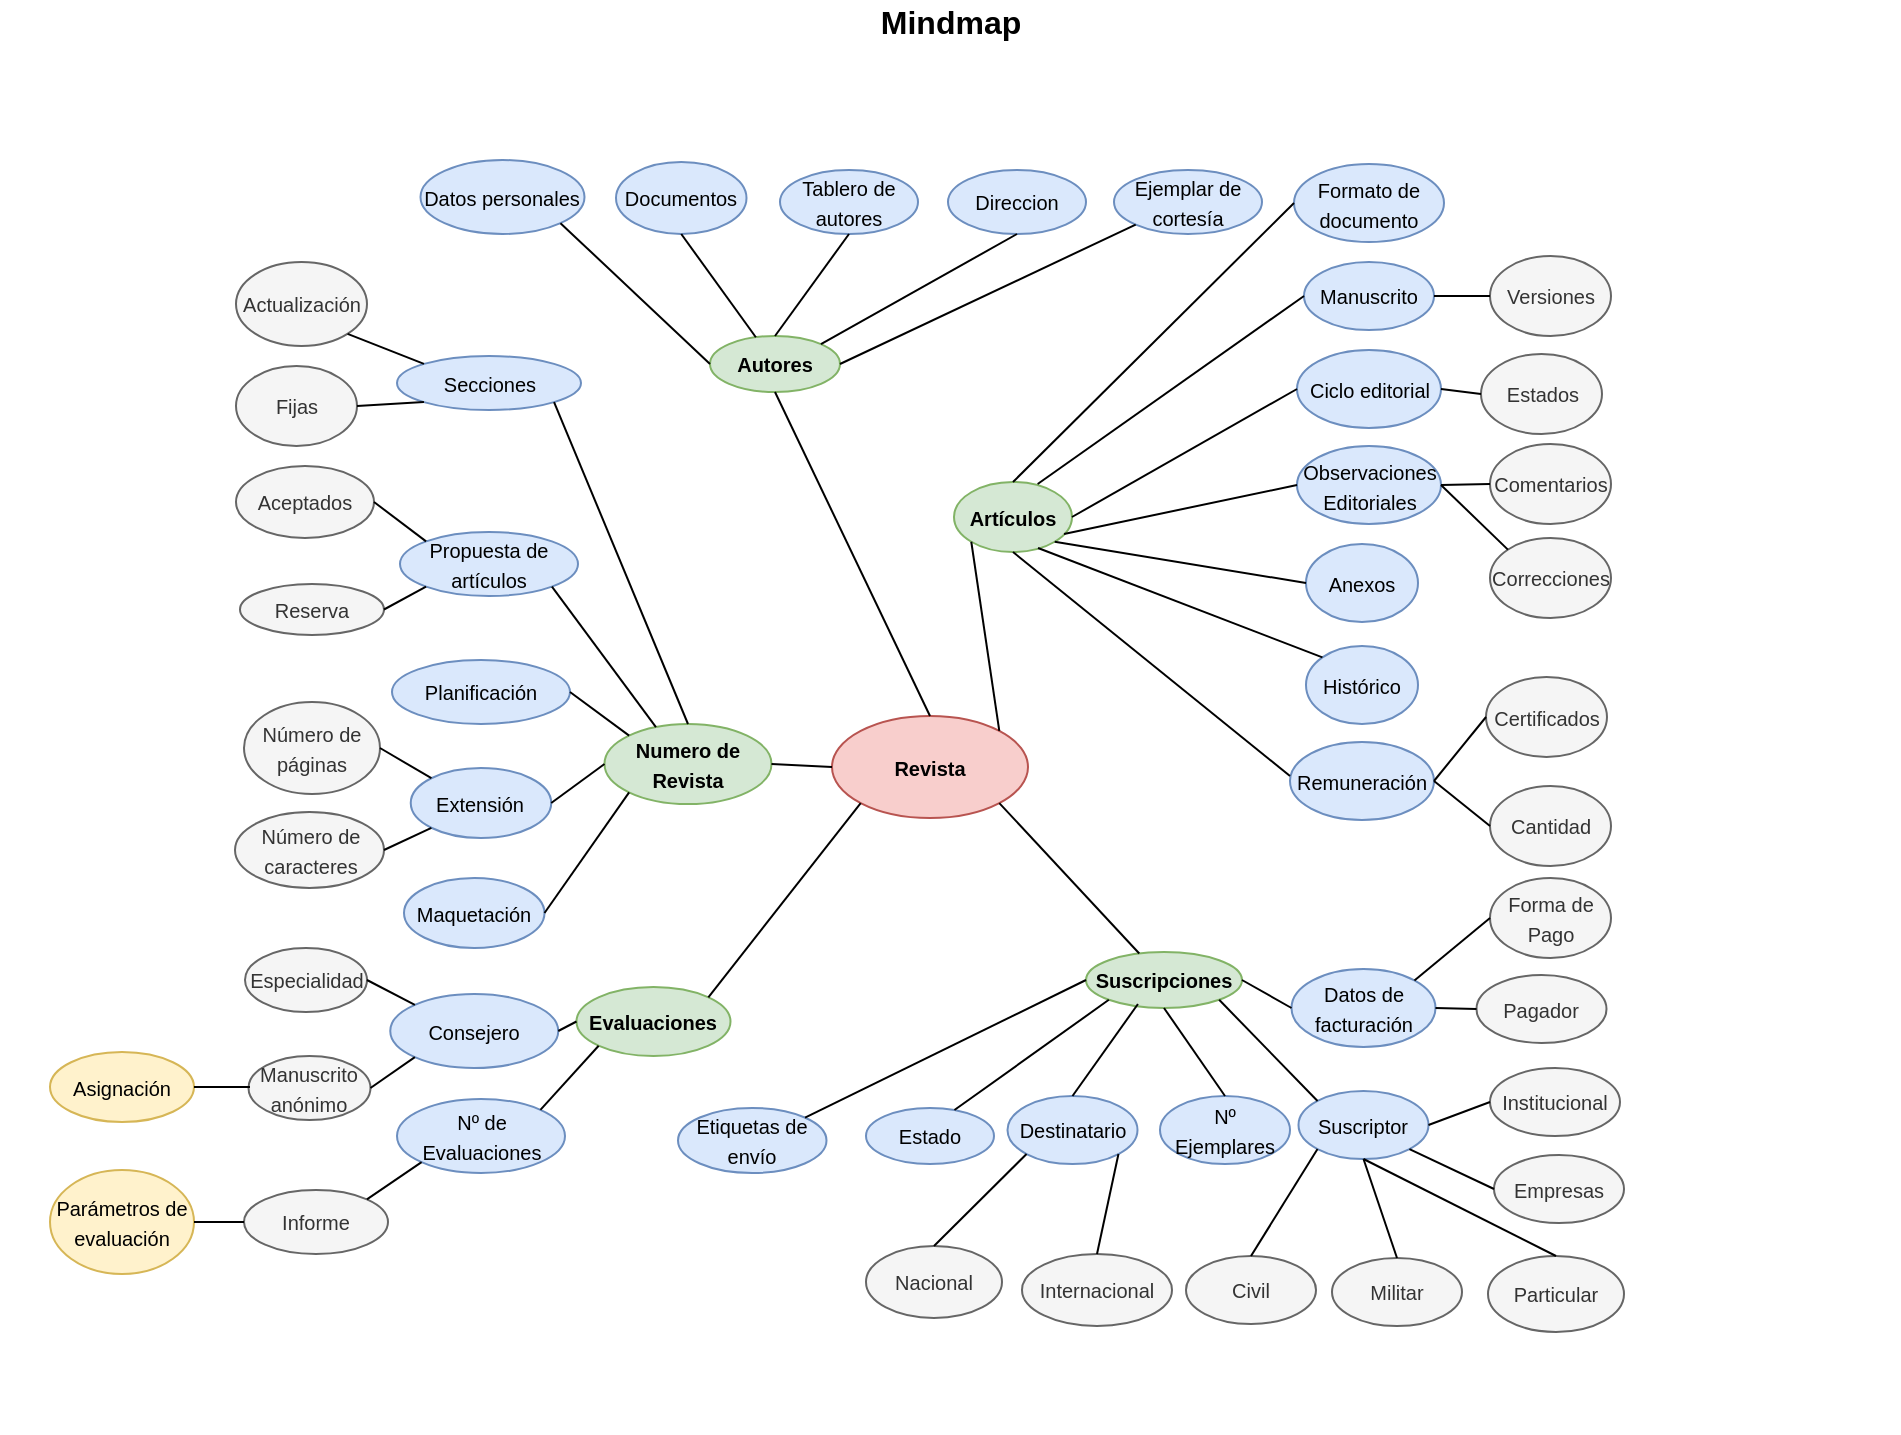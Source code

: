 <mxfile border="50" scale="3" compressed="false" locked="false" version="28.0.6">
  <diagram name="Blank" id="YmL12bMKpDGza6XwsDPr">
    <mxGraphModel dx="1826" dy="1361" grid="0" gridSize="10" guides="1" tooltips="1" connect="1" arrows="1" fold="1" page="0" pageScale="1" pageWidth="827" pageHeight="1169" background="none" math="1" shadow="0">
      <root>
        <mxCell id="X5NqExCQtvZxIxQ7pmgY-0" />
        <mxCell id="1" parent="X5NqExCQtvZxIxQ7pmgY-0" />
        <mxCell id="Gr0Zq-AI6Quabplr0KPa-179" value="&lt;font style=&quot;font-size: 16px;&quot; face=&quot;Helvetica&quot;&gt;Mindmap&lt;/font&gt;" style="swimlane;html=1;startSize=20;horizontal=1;containerType=tree;labelBackgroundColor=none;strokeColor=#D4E1F5;strokeWidth=1;fillColor=none;fontFamily=Comic Sans MS;fontSize=9;swimlaneLine=0;dashed=1;collapsible=0;swimlaneHead=0;swimlaneBody=0;" parent="1" vertex="1">
          <mxGeometry x="-95" y="-111" width="948" height="715" as="geometry" />
        </mxCell>
        <mxCell id="FYbwBEUWOcpz-Y-WdltG-15" value="&lt;span style=&quot;font-size: 10px;&quot;&gt;Histórico&lt;/span&gt;" style="ellipse;whiteSpace=wrap;html=1;fillColor=#dae8fc;strokeColor=#6c8ebf;" vertex="1" parent="Gr0Zq-AI6Quabplr0KPa-179">
          <mxGeometry x="652" y="322" width="56" height="39" as="geometry" />
        </mxCell>
        <mxCell id="FYbwBEUWOcpz-Y-WdltG-17" value="&lt;span style=&quot;font-size: 10px;&quot;&gt;Fijas&lt;/span&gt;" style="ellipse;whiteSpace=wrap;html=1;fillColor=#f5f5f5;strokeColor=#666666;fontColor=#333333;" vertex="1" parent="Gr0Zq-AI6Quabplr0KPa-179">
          <mxGeometry x="117" y="182" width="60.5" height="40" as="geometry" />
        </mxCell>
        <mxCell id="FYbwBEUWOcpz-Y-WdltG-19" value="&lt;span style=&quot;font-size: 10px;&quot;&gt;Actualización&lt;/span&gt;" style="ellipse;whiteSpace=wrap;html=1;fillColor=#f5f5f5;strokeColor=#666666;fontColor=#333333;" vertex="1" parent="Gr0Zq-AI6Quabplr0KPa-179">
          <mxGeometry x="117" y="130" width="65.5" height="42" as="geometry" />
        </mxCell>
        <mxCell id="HJ7bpyB-UAddalIUBTvr-79" value="&lt;span style=&quot;font-size: 10px;&quot;&gt;Secciones&lt;/span&gt;" style="ellipse;whiteSpace=wrap;html=1;fillColor=#dae8fc;strokeColor=#6c8ebf;" parent="Gr0Zq-AI6Quabplr0KPa-179" vertex="1">
          <mxGeometry x="197.5" y="177" width="92" height="27" as="geometry" />
        </mxCell>
        <mxCell id="FYbwBEUWOcpz-Y-WdltG-18" value="" style="endArrow=none;html=1;rounded=0;entryX=0;entryY=1;entryDx=0;entryDy=0;exitX=1;exitY=0.5;exitDx=0;exitDy=0;" edge="1" parent="Gr0Zq-AI6Quabplr0KPa-179" source="FYbwBEUWOcpz-Y-WdltG-17" target="HJ7bpyB-UAddalIUBTvr-79">
          <mxGeometry width="50" height="50" relative="1" as="geometry">
            <mxPoint x="416" y="317" as="sourcePoint" />
            <mxPoint x="300" y="290" as="targetPoint" />
          </mxGeometry>
        </mxCell>
        <mxCell id="FYbwBEUWOcpz-Y-WdltG-20" value="" style="endArrow=none;html=1;rounded=0;entryX=1;entryY=1;entryDx=0;entryDy=0;exitX=0;exitY=0;exitDx=0;exitDy=0;" edge="1" parent="Gr0Zq-AI6Quabplr0KPa-179" source="HJ7bpyB-UAddalIUBTvr-79" target="FYbwBEUWOcpz-Y-WdltG-19">
          <mxGeometry width="50" height="50" relative="1" as="geometry">
            <mxPoint x="333" y="311" as="sourcePoint" />
            <mxPoint x="363" y="342" as="targetPoint" />
          </mxGeometry>
        </mxCell>
        <mxCell id="DIQOQRttkNtVmlvTTe51-28" value="&lt;span style=&quot;font-size: 10px;&quot;&gt;Propuesta de artículos&lt;/span&gt;" style="ellipse;whiteSpace=wrap;html=1;fillColor=#dae8fc;strokeColor=#6c8ebf;" parent="Gr0Zq-AI6Quabplr0KPa-179" vertex="1">
          <mxGeometry x="199" y="265" width="89" height="32" as="geometry" />
        </mxCell>
        <mxCell id="HJ7bpyB-UAddalIUBTvr-130" value="&lt;span style=&quot;font-size: 10px;&quot;&gt;Aceptados&lt;/span&gt;" style="ellipse;whiteSpace=wrap;html=1;fillColor=#f5f5f5;fontColor=#333333;strokeColor=#666666;" parent="Gr0Zq-AI6Quabplr0KPa-179" vertex="1">
          <mxGeometry x="117" y="232" width="69" height="36" as="geometry" />
        </mxCell>
        <mxCell id="HJ7bpyB-UAddalIUBTvr-131" value="" style="endArrow=none;html=1;rounded=0;entryX=0;entryY=0;entryDx=0;entryDy=0;exitX=1;exitY=0.5;exitDx=0;exitDy=0;" parent="Gr0Zq-AI6Quabplr0KPa-179" source="HJ7bpyB-UAddalIUBTvr-130" target="DIQOQRttkNtVmlvTTe51-28" edge="1">
          <mxGeometry width="50" height="50" relative="1" as="geometry">
            <mxPoint x="369.25" y="517.5" as="sourcePoint" />
            <mxPoint x="419.25" y="467.5" as="targetPoint" />
          </mxGeometry>
        </mxCell>
        <mxCell id="HJ7bpyB-UAddalIUBTvr-129" value="&lt;span style=&quot;font-size: 10px;&quot;&gt;Reserva&lt;/span&gt;" style="ellipse;whiteSpace=wrap;html=1;fillColor=#f5f5f5;fontColor=#333333;strokeColor=#666666;" parent="Gr0Zq-AI6Quabplr0KPa-179" vertex="1">
          <mxGeometry x="119" y="291" width="72" height="25.5" as="geometry" />
        </mxCell>
        <mxCell id="HJ7bpyB-UAddalIUBTvr-132" value="" style="endArrow=none;html=1;rounded=0;entryX=0;entryY=1;entryDx=0;entryDy=0;exitX=1;exitY=0.5;exitDx=0;exitDy=0;" parent="Gr0Zq-AI6Quabplr0KPa-179" source="HJ7bpyB-UAddalIUBTvr-129" target="DIQOQRttkNtVmlvTTe51-28" edge="1">
          <mxGeometry width="50" height="50" relative="1" as="geometry">
            <mxPoint x="369.25" y="517.5" as="sourcePoint" />
            <mxPoint x="419.25" y="467.5" as="targetPoint" />
          </mxGeometry>
        </mxCell>
        <mxCell id="e92DNlCqijwbQEPnBxvn-13" value="&lt;span style=&quot;font-size: 10px;&quot;&gt;Ejemplar de cortesía&lt;/span&gt;" style="ellipse;whiteSpace=wrap;html=1;fillColor=#dae8fc;strokeColor=#6c8ebf;movable=1;resizable=1;rotatable=1;deletable=1;editable=1;locked=0;connectable=1;" parent="Gr0Zq-AI6Quabplr0KPa-179" vertex="1">
          <mxGeometry x="556" y="84" width="74" height="32" as="geometry" />
        </mxCell>
        <mxCell id="e92DNlCqijwbQEPnBxvn-1" value="&lt;span style=&quot;font-size: 10px;&quot;&gt;Direccion&lt;/span&gt;" style="ellipse;whiteSpace=wrap;html=1;fillColor=#dae8fc;strokeColor=#6c8ebf;movable=1;resizable=1;rotatable=1;deletable=1;editable=1;locked=0;connectable=1;" parent="Gr0Zq-AI6Quabplr0KPa-179" vertex="1">
          <mxGeometry x="473" y="84" width="69" height="32" as="geometry" />
        </mxCell>
        <mxCell id="HJ7bpyB-UAddalIUBTvr-209" value="&lt;span style=&quot;font-size: 10px;&quot;&gt;Tablero de autores&lt;/span&gt;" style="ellipse;whiteSpace=wrap;html=1;fillColor=#dae8fc;strokeColor=#6c8ebf;movable=1;resizable=1;rotatable=1;deletable=1;editable=1;locked=0;connectable=1;" parent="Gr0Zq-AI6Quabplr0KPa-179" vertex="1">
          <mxGeometry x="389" y="84" width="69" height="32" as="geometry" />
        </mxCell>
        <mxCell id="HJ7bpyB-UAddalIUBTvr-208" value="&lt;span style=&quot;font-size: 10px;&quot;&gt;Documentos&lt;/span&gt;" style="ellipse;whiteSpace=wrap;html=1;fillColor=#dae8fc;strokeColor=#6c8ebf;movable=1;resizable=1;rotatable=1;deletable=1;editable=1;locked=0;connectable=1;" parent="Gr0Zq-AI6Quabplr0KPa-179" vertex="1">
          <mxGeometry x="307" y="80" width="65.25" height="36" as="geometry" />
        </mxCell>
        <mxCell id="HJ7bpyB-UAddalIUBTvr-146" value="&lt;span style=&quot;font-size: 10px;&quot;&gt;Datos personales&lt;/span&gt;" style="ellipse;whiteSpace=wrap;html=1;fillColor=#dae8fc;strokeColor=#6c8ebf;movable=1;resizable=1;rotatable=1;deletable=1;editable=1;locked=0;connectable=1;" parent="Gr0Zq-AI6Quabplr0KPa-179" vertex="1">
          <mxGeometry x="209.25" y="79" width="82" height="37" as="geometry" />
        </mxCell>
        <mxCell id="FYbwBEUWOcpz-Y-WdltG-21" value="&lt;span style=&quot;font-size: 10px;&quot;&gt;Planificación&lt;/span&gt;" style="ellipse;whiteSpace=wrap;html=1;fillColor=#dae8fc;strokeColor=#6c8ebf;" vertex="1" parent="Gr0Zq-AI6Quabplr0KPa-179">
          <mxGeometry x="195" y="329" width="89" height="32" as="geometry" />
        </mxCell>
        <mxCell id="DIQOQRttkNtVmlvTTe51-12" value="&lt;span style=&quot;font-size: 10px;&quot;&gt;Extensión&lt;/span&gt;" style="ellipse;whiteSpace=wrap;html=1;fillColor=#dae8fc;strokeColor=#6c8ebf;" parent="Gr0Zq-AI6Quabplr0KPa-179" vertex="1">
          <mxGeometry x="204.37" y="383" width="70.25" height="35" as="geometry" />
        </mxCell>
        <mxCell id="DIQOQRttkNtVmlvTTe51-46" value="&lt;span style=&quot;font-size: 10px;&quot;&gt;Número de páginas&lt;/span&gt;" style="ellipse;whiteSpace=wrap;html=1;fillColor=#f5f5f5;fontColor=#333333;strokeColor=#666666;" parent="Gr0Zq-AI6Quabplr0KPa-179" vertex="1">
          <mxGeometry x="121" y="350" width="68" height="46" as="geometry" />
        </mxCell>
        <mxCell id="HJ7bpyB-UAddalIUBTvr-85" value="" style="endArrow=none;html=1;rounded=0;exitX=1;exitY=0.5;exitDx=0;exitDy=0;entryX=0;entryY=0;entryDx=0;entryDy=0;" parent="Gr0Zq-AI6Quabplr0KPa-179" source="DIQOQRttkNtVmlvTTe51-46" target="DIQOQRttkNtVmlvTTe51-12" edge="1">
          <mxGeometry width="50" height="50" relative="1" as="geometry">
            <mxPoint x="362.25" y="565.5" as="sourcePoint" />
            <mxPoint x="412.25" y="515.5" as="targetPoint" />
          </mxGeometry>
        </mxCell>
        <mxCell id="DIQOQRttkNtVmlvTTe51-10" value="&lt;span style=&quot;font-size: 10px;&quot;&gt;Número de caracteres&lt;/span&gt;" style="ellipse;whiteSpace=wrap;html=1;fillColor=#f5f5f5;fontColor=#333333;strokeColor=#666666;" parent="Gr0Zq-AI6Quabplr0KPa-179" vertex="1">
          <mxGeometry x="116.5" y="405" width="74.5" height="38" as="geometry" />
        </mxCell>
        <mxCell id="HJ7bpyB-UAddalIUBTvr-84" value="" style="endArrow=none;html=1;rounded=0;exitX=1;exitY=0.5;exitDx=0;exitDy=0;entryX=0;entryY=1;entryDx=0;entryDy=0;" parent="Gr0Zq-AI6Quabplr0KPa-179" source="DIQOQRttkNtVmlvTTe51-10" target="DIQOQRttkNtVmlvTTe51-12" edge="1">
          <mxGeometry width="50" height="50" relative="1" as="geometry">
            <mxPoint x="362.25" y="565.5" as="sourcePoint" />
            <mxPoint x="412.25" y="515.5" as="targetPoint" />
          </mxGeometry>
        </mxCell>
        <mxCell id="6343irb46_uTYr4Goo3B-2" value="&lt;span style=&quot;font-size: 10px;&quot;&gt;Formato de documento&lt;/span&gt;" style="ellipse;whiteSpace=wrap;html=1;fillColor=#dae8fc;strokeColor=#6c8ebf;" parent="Gr0Zq-AI6Quabplr0KPa-179" vertex="1">
          <mxGeometry x="646" y="81" width="75" height="39" as="geometry" />
        </mxCell>
        <mxCell id="HJ7bpyB-UAddalIUBTvr-287" value="&lt;span style=&quot;font-size: 10px;&quot;&gt;Manuscrito&lt;/span&gt;" style="ellipse;whiteSpace=wrap;html=1;fillColor=#dae8fc;strokeColor=#6c8ebf;" parent="Gr0Zq-AI6Quabplr0KPa-179" vertex="1">
          <mxGeometry x="651" y="130" width="65" height="34" as="geometry" />
        </mxCell>
        <mxCell id="HJ7bpyB-UAddalIUBTvr-215" value="&lt;span style=&quot;font-size: 10px;&quot;&gt;Ciclo editorial&lt;/span&gt;" style="ellipse;whiteSpace=wrap;html=1;fillColor=#dae8fc;strokeColor=#6c8ebf;" parent="Gr0Zq-AI6Quabplr0KPa-179" vertex="1">
          <mxGeometry x="647.5" y="174" width="72" height="39" as="geometry" />
        </mxCell>
        <mxCell id="HJ7bpyB-UAddalIUBTvr-216" value="&lt;span style=&quot;font-size: 10px;&quot;&gt;Observaciones&lt;/span&gt;&lt;div&gt;&lt;span style=&quot;font-size: 10px;&quot;&gt;Editoriales&lt;/span&gt;&lt;/div&gt;" style="ellipse;whiteSpace=wrap;html=1;fillColor=#dae8fc;strokeColor=#6c8ebf;" parent="Gr0Zq-AI6Quabplr0KPa-179" vertex="1">
          <mxGeometry x="647.5" y="222" width="72" height="39" as="geometry" />
        </mxCell>
        <mxCell id="FYbwBEUWOcpz-Y-WdltG-2" value="&lt;span style=&quot;font-size: 10px;&quot;&gt;Anexos&lt;/span&gt;" style="ellipse;whiteSpace=wrap;html=1;fillColor=#dae8fc;strokeColor=#6c8ebf;" vertex="1" parent="Gr0Zq-AI6Quabplr0KPa-179">
          <mxGeometry x="652" y="271" width="56" height="39" as="geometry" />
        </mxCell>
        <mxCell id="tYNjLgcUysT0pGiw8Msw-1" value="&lt;span style=&quot;font-size: 10px;&quot;&gt;Versiones&lt;/span&gt;" style="ellipse;whiteSpace=wrap;html=1;fillColor=#f5f5f5;strokeColor=#666666;fontColor=#333333;" parent="Gr0Zq-AI6Quabplr0KPa-179" vertex="1">
          <mxGeometry x="744" y="127" width="60.5" height="40" as="geometry" />
        </mxCell>
        <mxCell id="FYbwBEUWOcpz-Y-WdltG-8" value="" style="endArrow=none;html=1;rounded=0;entryX=0;entryY=0.5;entryDx=0;entryDy=0;exitX=1;exitY=0.5;exitDx=0;exitDy=0;" edge="1" parent="Gr0Zq-AI6Quabplr0KPa-179" source="HJ7bpyB-UAddalIUBTvr-287" target="tYNjLgcUysT0pGiw8Msw-1">
          <mxGeometry width="50" height="50" relative="1" as="geometry">
            <mxPoint x="713" y="199" as="sourcePoint" />
            <mxPoint x="808" y="138" as="targetPoint" />
          </mxGeometry>
        </mxCell>
        <mxCell id="FYbwBEUWOcpz-Y-WdltG-9" value="&lt;span style=&quot;font-size: 10px;&quot;&gt;Comentarios&lt;/span&gt;" style="ellipse;whiteSpace=wrap;html=1;fillColor=#f5f5f5;strokeColor=#666666;fontColor=#333333;" vertex="1" parent="Gr0Zq-AI6Quabplr0KPa-179">
          <mxGeometry x="744" y="221" width="60.5" height="40" as="geometry" />
        </mxCell>
        <mxCell id="FYbwBEUWOcpz-Y-WdltG-10" value="" style="endArrow=none;html=1;rounded=0;entryX=0;entryY=0.5;entryDx=0;entryDy=0;exitX=1;exitY=0.5;exitDx=0;exitDy=0;" edge="1" parent="Gr0Zq-AI6Quabplr0KPa-179" source="HJ7bpyB-UAddalIUBTvr-216" target="FYbwBEUWOcpz-Y-WdltG-9">
          <mxGeometry width="50" height="50" relative="1" as="geometry">
            <mxPoint x="737" y="292" as="sourcePoint" />
            <mxPoint x="775" y="291" as="targetPoint" />
          </mxGeometry>
        </mxCell>
        <mxCell id="FYbwBEUWOcpz-Y-WdltG-23" value="&lt;span style=&quot;font-size: 10px;&quot;&gt;Remuneración&lt;/span&gt;" style="ellipse;whiteSpace=wrap;html=1;fillColor=#dae8fc;strokeColor=#6c8ebf;" vertex="1" parent="Gr0Zq-AI6Quabplr0KPa-179">
          <mxGeometry x="644" y="370" width="72" height="39" as="geometry" />
        </mxCell>
        <mxCell id="FYbwBEUWOcpz-Y-WdltG-12" value="&lt;span style=&quot;font-size: 10px;&quot;&gt;Correcciones&lt;/span&gt;" style="ellipse;whiteSpace=wrap;html=1;fillColor=#f5f5f5;strokeColor=#666666;fontColor=#333333;" vertex="1" parent="Gr0Zq-AI6Quabplr0KPa-179">
          <mxGeometry x="744" y="268" width="60.5" height="40" as="geometry" />
        </mxCell>
        <mxCell id="FYbwBEUWOcpz-Y-WdltG-11" value="" style="endArrow=none;html=1;rounded=0;exitX=1;exitY=0.5;exitDx=0;exitDy=0;entryX=0;entryY=0;entryDx=0;entryDy=0;" edge="1" parent="Gr0Zq-AI6Quabplr0KPa-179" source="HJ7bpyB-UAddalIUBTvr-216" target="FYbwBEUWOcpz-Y-WdltG-12">
          <mxGeometry width="50" height="50" relative="1" as="geometry">
            <mxPoint x="843" y="306" as="sourcePoint" />
            <mxPoint x="748" y="275" as="targetPoint" />
          </mxGeometry>
        </mxCell>
        <mxCell id="FYbwBEUWOcpz-Y-WdltG-24" value="&lt;span style=&quot;font-size: 10px;&quot;&gt;Certificados&lt;/span&gt;" style="ellipse;whiteSpace=wrap;html=1;fillColor=#f5f5f5;strokeColor=#666666;fontColor=#333333;" vertex="1" parent="Gr0Zq-AI6Quabplr0KPa-179">
          <mxGeometry x="742" y="337.5" width="60.5" height="40" as="geometry" />
        </mxCell>
        <mxCell id="FYbwBEUWOcpz-Y-WdltG-25" value="" style="endArrow=none;html=1;rounded=0;entryX=0;entryY=0.5;entryDx=0;entryDy=0;exitX=1;exitY=0.5;exitDx=0;exitDy=0;" edge="1" parent="Gr0Zq-AI6Quabplr0KPa-179" source="FYbwBEUWOcpz-Y-WdltG-23" target="FYbwBEUWOcpz-Y-WdltG-24">
          <mxGeometry width="50" height="50" relative="1" as="geometry">
            <mxPoint x="738" y="435" as="sourcePoint" />
            <mxPoint x="765" y="435" as="targetPoint" />
          </mxGeometry>
        </mxCell>
        <mxCell id="FYbwBEUWOcpz-Y-WdltG-27" value="&lt;span style=&quot;font-size: 10px;&quot;&gt;Cantidad&lt;/span&gt;" style="ellipse;whiteSpace=wrap;html=1;fillColor=#f5f5f5;strokeColor=#666666;fontColor=#333333;" vertex="1" parent="Gr0Zq-AI6Quabplr0KPa-179">
          <mxGeometry x="744" y="392" width="60.5" height="40" as="geometry" />
        </mxCell>
        <mxCell id="FYbwBEUWOcpz-Y-WdltG-28" value="" style="endArrow=none;html=1;rounded=0;entryX=0;entryY=0.5;entryDx=0;entryDy=0;exitX=1;exitY=0.5;exitDx=0;exitDy=0;" edge="1" parent="Gr0Zq-AI6Quabplr0KPa-179" source="FYbwBEUWOcpz-Y-WdltG-23" target="FYbwBEUWOcpz-Y-WdltG-27">
          <mxGeometry width="50" height="50" relative="1" as="geometry">
            <mxPoint x="705" y="429" as="sourcePoint" />
            <mxPoint x="731" y="429" as="targetPoint" />
          </mxGeometry>
        </mxCell>
        <mxCell id="FYbwBEUWOcpz-Y-WdltG-4" value="&lt;span style=&quot;font-size: 10px;&quot;&gt;Parámetros de evaluación&lt;/span&gt;" style="ellipse;whiteSpace=wrap;html=1;fillColor=#fff2cc;strokeColor=#d6b656;" vertex="1" parent="Gr0Zq-AI6Quabplr0KPa-179">
          <mxGeometry x="24" y="584" width="72" height="52" as="geometry" />
        </mxCell>
        <mxCell id="FYbwBEUWOcpz-Y-WdltG-5" value="&lt;span style=&quot;font-size: 10px;&quot;&gt;Asignación&lt;/span&gt;" style="ellipse;whiteSpace=wrap;html=1;fillColor=#fff2cc;strokeColor=#d6b656;" vertex="1" parent="Gr0Zq-AI6Quabplr0KPa-179">
          <mxGeometry x="24" y="525" width="72" height="35" as="geometry" />
        </mxCell>
        <mxCell id="e92DNlCqijwbQEPnBxvn-6" value="&lt;span style=&quot;font-size: 10px;&quot;&gt;Maquetación&lt;/span&gt;" style="ellipse;whiteSpace=wrap;html=1;fillColor=#dae8fc;strokeColor=#6c8ebf;" parent="Gr0Zq-AI6Quabplr0KPa-179" vertex="1">
          <mxGeometry x="201" y="438" width="70.25" height="35" as="geometry" />
        </mxCell>
        <mxCell id="FYbwBEUWOcpz-Y-WdltG-29" value="&lt;span style=&quot;font-size: 10px;&quot;&gt;Forma de Pago&lt;/span&gt;" style="ellipse;whiteSpace=wrap;html=1;fillColor=#f5f5f5;strokeColor=#666666;fontColor=#333333;" vertex="1" parent="Gr0Zq-AI6Quabplr0KPa-179">
          <mxGeometry x="744" y="438" width="60.5" height="40" as="geometry" />
        </mxCell>
        <mxCell id="DIQOQRttkNtVmlvTTe51-27" value="&lt;span style=&quot;font-size: 10px;&quot;&gt;Institucional&lt;/span&gt;" style="ellipse;whiteSpace=wrap;html=1;fillColor=#f5f5f5;fontColor=#333333;strokeColor=#666666;" parent="Gr0Zq-AI6Quabplr0KPa-179" vertex="1">
          <mxGeometry x="744" y="533" width="65" height="34" as="geometry" />
        </mxCell>
        <mxCell id="DIQOQRttkNtVmlvTTe51-13" value="&lt;span style=&quot;font-size: 10px;&quot;&gt;Empresas&lt;/span&gt;" style="ellipse;whiteSpace=wrap;html=1;fillColor=#f5f5f5;fontColor=#333333;strokeColor=#666666;" parent="Gr0Zq-AI6Quabplr0KPa-179" vertex="1">
          <mxGeometry x="746" y="576.5" width="65" height="34" as="geometry" />
        </mxCell>
        <mxCell id="DIQOQRttkNtVmlvTTe51-11" value="&lt;span style=&quot;font-size: 10px;&quot;&gt;Particular&lt;/span&gt;" style="ellipse;whiteSpace=wrap;html=1;fillColor=#f5f5f5;fontColor=#333333;strokeColor=#666666;" parent="Gr0Zq-AI6Quabplr0KPa-179" vertex="1">
          <mxGeometry x="743" y="627" width="68" height="38" as="geometry" />
        </mxCell>
        <mxCell id="6343irb46_uTYr4Goo3B-1" value="&lt;span style=&quot;font-size: 10px;&quot;&gt;Militar&lt;/span&gt;" style="ellipse;whiteSpace=wrap;html=1;fillColor=#f5f5f5;fontColor=#333333;strokeColor=#666666;" parent="Gr0Zq-AI6Quabplr0KPa-179" vertex="1">
          <mxGeometry x="665" y="628" width="65" height="34" as="geometry" />
        </mxCell>
        <mxCell id="HJ7bpyB-UAddalIUBTvr-88" value="&lt;span style=&quot;font-size: 10px;&quot;&gt;Civil&lt;/span&gt;" style="ellipse;whiteSpace=wrap;html=1;fillColor=#f5f5f5;fontColor=#333333;strokeColor=#666666;" parent="Gr0Zq-AI6Quabplr0KPa-179" vertex="1">
          <mxGeometry x="592" y="627" width="65" height="34" as="geometry" />
        </mxCell>
        <mxCell id="FYbwBEUWOcpz-Y-WdltG-32" value="&lt;span style=&quot;font-size: 10px;&quot;&gt;Nº Ejemplares&lt;/span&gt;" style="ellipse;whiteSpace=wrap;html=1;fillColor=#dae8fc;strokeColor=#6c8ebf;movable=1;resizable=1;rotatable=1;deletable=1;editable=1;locked=0;connectable=1;" vertex="1" parent="Gr0Zq-AI6Quabplr0KPa-179">
          <mxGeometry x="579" y="547" width="65" height="34" as="geometry" />
        </mxCell>
        <mxCell id="HJ7bpyB-UAddalIUBTvr-24" value="&lt;span style=&quot;font-size: 10px;&quot;&gt;Consejero&lt;/span&gt;" style="ellipse;whiteSpace=wrap;html=1;fillColor=#dae8fc;strokeColor=#6c8ebf;" parent="Gr0Zq-AI6Quabplr0KPa-179" vertex="1">
          <mxGeometry x="194.13" y="496" width="84" height="37" as="geometry" />
        </mxCell>
        <mxCell id="HJ7bpyB-UAddalIUBTvr-72" value="&lt;span style=&quot;font-size: 10px;&quot;&gt;Especialidad&lt;/span&gt;" style="ellipse;whiteSpace=wrap;html=1;fillColor=#f5f5f5;fontColor=#333333;strokeColor=#666666;" parent="Gr0Zq-AI6Quabplr0KPa-179" vertex="1">
          <mxGeometry x="121.5" y="473" width="61" height="32" as="geometry" />
        </mxCell>
        <mxCell id="HJ7bpyB-UAddalIUBTvr-74" value="" style="endArrow=none;html=1;rounded=0;exitX=0;exitY=0;exitDx=0;exitDy=0;entryX=1;entryY=0.5;entryDx=0;entryDy=0;" parent="Gr0Zq-AI6Quabplr0KPa-179" source="HJ7bpyB-UAddalIUBTvr-24" target="HJ7bpyB-UAddalIUBTvr-72" edge="1">
          <mxGeometry width="50" height="50" relative="1" as="geometry">
            <mxPoint x="330.25" y="457" as="sourcePoint" />
            <mxPoint x="380.25" y="407" as="targetPoint" />
          </mxGeometry>
        </mxCell>
        <mxCell id="HJ7bpyB-UAddalIUBTvr-73" value="&lt;span style=&quot;font-size: 10px;&quot;&gt;Manuscrito anónimo&lt;/span&gt;" style="ellipse;whiteSpace=wrap;html=1;fillColor=#f5f5f5;fontColor=#333333;strokeColor=#666666;" parent="Gr0Zq-AI6Quabplr0KPa-179" vertex="1">
          <mxGeometry x="123.25" y="527" width="61" height="32" as="geometry" />
        </mxCell>
        <mxCell id="HJ7bpyB-UAddalIUBTvr-75" value="" style="endArrow=none;html=1;rounded=0;exitX=0;exitY=1;exitDx=0;exitDy=0;entryX=1;entryY=0.5;entryDx=0;entryDy=0;" parent="Gr0Zq-AI6Quabplr0KPa-179" source="HJ7bpyB-UAddalIUBTvr-24" target="HJ7bpyB-UAddalIUBTvr-73" edge="1">
          <mxGeometry width="50" height="50" relative="1" as="geometry">
            <mxPoint x="322.25" y="483" as="sourcePoint" />
            <mxPoint x="372.25" y="433" as="targetPoint" />
          </mxGeometry>
        </mxCell>
        <mxCell id="FYbwBEUWOcpz-Y-WdltG-14" value="" style="endArrow=none;html=1;rounded=0;entryX=1;entryY=0.5;entryDx=0;entryDy=0;exitX=0.012;exitY=0.484;exitDx=0;exitDy=0;exitPerimeter=0;" edge="1" parent="Gr0Zq-AI6Quabplr0KPa-179" source="HJ7bpyB-UAddalIUBTvr-73" target="FYbwBEUWOcpz-Y-WdltG-5">
          <mxGeometry width="50" height="50" relative="1" as="geometry">
            <mxPoint x="122" y="551" as="sourcePoint" />
            <mxPoint x="625" y="751" as="targetPoint" />
          </mxGeometry>
        </mxCell>
        <mxCell id="HJ7bpyB-UAddalIUBTvr-69" value="&lt;span style=&quot;font-size: 10px;&quot;&gt;Nº de Evaluaciones&lt;/span&gt;" style="ellipse;whiteSpace=wrap;html=1;fillColor=#dae8fc;strokeColor=#6c8ebf;" parent="Gr0Zq-AI6Quabplr0KPa-179" vertex="1">
          <mxGeometry x="197.5" y="548.5" width="84" height="37" as="geometry" />
        </mxCell>
        <mxCell id="DIQOQRttkNtVmlvTTe51-9" value="&lt;span style=&quot;font-size: 10px;&quot;&gt;Informe&lt;/span&gt;" style="ellipse;whiteSpace=wrap;html=1;fillColor=#f5f5f5;strokeColor=#666666;fontColor=#333333;" parent="Gr0Zq-AI6Quabplr0KPa-179" vertex="1">
          <mxGeometry x="121" y="594" width="72" height="32" as="geometry" />
        </mxCell>
        <mxCell id="HJ7bpyB-UAddalIUBTvr-71" value="" style="endArrow=none;html=1;rounded=0;exitX=1;exitY=0;exitDx=0;exitDy=0;entryX=0;entryY=1;entryDx=0;entryDy=0;" parent="Gr0Zq-AI6Quabplr0KPa-179" source="DIQOQRttkNtVmlvTTe51-9" target="HJ7bpyB-UAddalIUBTvr-69" edge="1">
          <mxGeometry width="50" height="50" relative="1" as="geometry">
            <mxPoint x="372.25" y="439" as="sourcePoint" />
            <mxPoint x="422.25" y="389" as="targetPoint" />
          </mxGeometry>
        </mxCell>
        <mxCell id="FYbwBEUWOcpz-Y-WdltG-13" value="" style="endArrow=none;html=1;rounded=0;exitX=0;exitY=0.5;exitDx=0;exitDy=0;entryX=1;entryY=0.5;entryDx=0;entryDy=0;" edge="1" parent="Gr0Zq-AI6Quabplr0KPa-179" source="DIQOQRttkNtVmlvTTe51-9" target="FYbwBEUWOcpz-Y-WdltG-4">
          <mxGeometry width="50" height="50" relative="1" as="geometry">
            <mxPoint x="635" y="704" as="sourcePoint" />
            <mxPoint x="675" y="738" as="targetPoint" />
          </mxGeometry>
        </mxCell>
        <mxCell id="HJ7bpyB-UAddalIUBTvr-143" value="&lt;span style=&quot;font-size: 10px;&quot;&gt;Nacional&lt;/span&gt;" style="ellipse;whiteSpace=wrap;html=1;fillColor=#f5f5f5;fontColor=#333333;strokeColor=#666666;" parent="Gr0Zq-AI6Quabplr0KPa-179" vertex="1">
          <mxGeometry x="432" y="622" width="68" height="36" as="geometry" />
        </mxCell>
        <mxCell id="HJ7bpyB-UAddalIUBTvr-89" value="&lt;span style=&quot;font-size: 10px;&quot;&gt;Internacional&lt;/span&gt;" style="ellipse;whiteSpace=wrap;html=1;fillColor=#f5f5f5;fontColor=#333333;strokeColor=#666666;movable=1;resizable=1;rotatable=1;deletable=1;editable=1;locked=0;connectable=1;" parent="Gr0Zq-AI6Quabplr0KPa-179" vertex="1">
          <mxGeometry x="510" y="626" width="75" height="36" as="geometry" />
        </mxCell>
        <mxCell id="HJ7bpyB-UAddalIUBTvr-86" value="&lt;span style=&quot;font-size: 10px;&quot;&gt;Destinatario&lt;/span&gt;" style="ellipse;whiteSpace=wrap;html=1;fillColor=#dae8fc;strokeColor=#6c8ebf;movable=1;resizable=1;rotatable=1;deletable=1;editable=1;locked=0;connectable=1;" parent="Gr0Zq-AI6Quabplr0KPa-179" vertex="1">
          <mxGeometry x="502.75" y="547" width="65" height="34" as="geometry" />
        </mxCell>
        <mxCell id="HJ7bpyB-UAddalIUBTvr-136" value="" style="endArrow=none;html=1;rounded=0;entryX=0.5;entryY=0;entryDx=0;entryDy=0;exitX=1;exitY=1;exitDx=0;exitDy=0;movable=1;resizable=1;rotatable=1;deletable=1;editable=1;locked=0;connectable=1;" parent="Gr0Zq-AI6Quabplr0KPa-179" source="HJ7bpyB-UAddalIUBTvr-86" target="HJ7bpyB-UAddalIUBTvr-89" edge="1">
          <mxGeometry width="50" height="50" relative="1" as="geometry">
            <mxPoint x="361.25" y="527.5" as="sourcePoint" />
            <mxPoint x="411.25" y="477.5" as="targetPoint" />
          </mxGeometry>
        </mxCell>
        <mxCell id="HJ7bpyB-UAddalIUBTvr-144" value="" style="endArrow=none;html=1;rounded=0;entryX=0;entryY=1;entryDx=0;entryDy=0;exitX=0.5;exitY=0;exitDx=0;exitDy=0;movable=1;resizable=1;rotatable=1;deletable=1;editable=1;locked=0;connectable=1;" parent="Gr0Zq-AI6Quabplr0KPa-179" source="HJ7bpyB-UAddalIUBTvr-143" target="HJ7bpyB-UAddalIUBTvr-86" edge="1">
          <mxGeometry width="50" height="50" relative="1" as="geometry">
            <mxPoint x="384.25" y="512.5" as="sourcePoint" />
            <mxPoint x="434.25" y="462.5" as="targetPoint" />
          </mxGeometry>
        </mxCell>
        <mxCell id="DIQOQRttkNtVmlvTTe51-2" value="&lt;font style=&quot;font-size: 10px;&quot;&gt;Revista&lt;/font&gt;" style="ellipse;whiteSpace=wrap;html=1;fillColor=#f8cecc;strokeColor=#b85450;fontStyle=1;movable=1;resizable=1;rotatable=1;deletable=1;editable=1;locked=0;connectable=1;" parent="Gr0Zq-AI6Quabplr0KPa-179" vertex="1">
          <mxGeometry x="415" y="357" width="98" height="51" as="geometry" />
        </mxCell>
        <mxCell id="DIQOQRttkNtVmlvTTe51-3" value="&lt;span style=&quot;font-size: 10px;&quot;&gt;Numero de Revista&lt;/span&gt;" style="ellipse;whiteSpace=wrap;html=1;fillColor=#d5e8d4;strokeColor=#82b366;fontStyle=1" parent="Gr0Zq-AI6Quabplr0KPa-179" vertex="1">
          <mxGeometry x="301.25" y="361" width="83.5" height="40" as="geometry" />
        </mxCell>
        <mxCell id="HJ7bpyB-UAddalIUBTvr-2" value="" style="endArrow=none;html=1;rounded=0;entryX=0;entryY=0.5;entryDx=0;entryDy=0;exitX=1;exitY=0.5;exitDx=0;exitDy=0;movable=1;resizable=1;rotatable=1;deletable=1;editable=1;locked=0;connectable=1;" parent="Gr0Zq-AI6Quabplr0KPa-179" source="DIQOQRttkNtVmlvTTe51-3" target="DIQOQRttkNtVmlvTTe51-2" edge="1">
          <mxGeometry width="50" height="50" relative="1" as="geometry">
            <mxPoint x="324.25" y="530.5" as="sourcePoint" />
            <mxPoint x="374.25" y="480.5" as="targetPoint" />
          </mxGeometry>
        </mxCell>
        <mxCell id="HJ7bpyB-UAddalIUBTvr-81" value="" style="endArrow=none;html=1;rounded=0;exitX=1;exitY=1;exitDx=0;exitDy=0;entryX=0.5;entryY=0;entryDx=0;entryDy=0;" parent="Gr0Zq-AI6Quabplr0KPa-179" source="HJ7bpyB-UAddalIUBTvr-79" target="DIQOQRttkNtVmlvTTe51-3" edge="1">
          <mxGeometry width="50" height="50" relative="1" as="geometry">
            <mxPoint x="404.25" y="511.5" as="sourcePoint" />
            <mxPoint x="454.25" y="461.5" as="targetPoint" />
          </mxGeometry>
        </mxCell>
        <mxCell id="HJ7bpyB-UAddalIUBTvr-21" value="" style="endArrow=none;html=1;rounded=0;entryX=0.308;entryY=0.038;entryDx=0;entryDy=0;exitX=1;exitY=1;exitDx=0;exitDy=0;entryPerimeter=0;" parent="Gr0Zq-AI6Quabplr0KPa-179" source="DIQOQRttkNtVmlvTTe51-28" target="DIQOQRttkNtVmlvTTe51-3" edge="1">
          <mxGeometry width="50" height="50" relative="1" as="geometry">
            <mxPoint x="249.25" y="292.5" as="sourcePoint" />
            <mxPoint x="320.25" y="355.5" as="targetPoint" />
          </mxGeometry>
        </mxCell>
        <mxCell id="FYbwBEUWOcpz-Y-WdltG-22" value="" style="endArrow=none;html=1;rounded=0;entryX=0;entryY=0;entryDx=0;entryDy=0;exitX=1;exitY=0.5;exitDx=0;exitDy=0;" edge="1" parent="Gr0Zq-AI6Quabplr0KPa-179" source="FYbwBEUWOcpz-Y-WdltG-21" target="DIQOQRttkNtVmlvTTe51-3">
          <mxGeometry width="50" height="50" relative="1" as="geometry">
            <mxPoint x="947" y="459" as="sourcePoint" />
            <mxPoint x="992" y="549" as="targetPoint" />
          </mxGeometry>
        </mxCell>
        <mxCell id="HJ7bpyB-UAddalIUBTvr-22" value="" style="endArrow=none;html=1;rounded=0;entryX=0;entryY=0.5;entryDx=0;entryDy=0;exitX=1;exitY=0.5;exitDx=0;exitDy=0;" parent="Gr0Zq-AI6Quabplr0KPa-179" source="DIQOQRttkNtVmlvTTe51-12" target="DIQOQRttkNtVmlvTTe51-3" edge="1">
          <mxGeometry width="50" height="50" relative="1" as="geometry">
            <mxPoint x="243.25" y="399.5" as="sourcePoint" />
            <mxPoint x="314.25" y="462.5" as="targetPoint" />
          </mxGeometry>
        </mxCell>
        <mxCell id="e92DNlCqijwbQEPnBxvn-5" value="" style="endArrow=none;html=1;rounded=0;entryX=0;entryY=1;entryDx=0;entryDy=0;movable=1;resizable=1;rotatable=1;deletable=1;editable=1;locked=0;connectable=1;exitX=1;exitY=0.5;exitDx=0;exitDy=0;" parent="Gr0Zq-AI6Quabplr0KPa-179" source="e92DNlCqijwbQEPnBxvn-6" target="DIQOQRttkNtVmlvTTe51-3" edge="1">
          <mxGeometry width="50" height="50" relative="1" as="geometry">
            <mxPoint x="337.25" y="443.5" as="sourcePoint" />
            <mxPoint x="451.25" y="542.5" as="targetPoint" />
          </mxGeometry>
        </mxCell>
        <mxCell id="e92DNlCqijwbQEPnBxvn-11" value="&lt;span style=&quot;font-size: 10px;&quot;&gt;Estado&lt;/span&gt;" style="ellipse;whiteSpace=wrap;html=1;fillColor=#dae8fc;strokeColor=#6c8ebf;" parent="Gr0Zq-AI6Quabplr0KPa-179" vertex="1">
          <mxGeometry x="432" y="553" width="64" height="28" as="geometry" />
        </mxCell>
        <mxCell id="DIQOQRttkNtVmlvTTe51-4" value="&lt;span style=&quot;font-size: 10px;&quot;&gt;Suscripciones&lt;/span&gt;" style="ellipse;whiteSpace=wrap;html=1;fillColor=#d5e8d4;strokeColor=#82b366;fontStyle=1;movable=1;resizable=1;rotatable=1;deletable=1;editable=1;locked=0;connectable=1;" parent="Gr0Zq-AI6Quabplr0KPa-179" vertex="1">
          <mxGeometry x="542" y="475" width="78" height="28" as="geometry" />
        </mxCell>
        <mxCell id="HJ7bpyB-UAddalIUBTvr-133" value="" style="endArrow=none;html=1;rounded=0;entryX=1;entryY=1;entryDx=0;entryDy=0;movable=1;resizable=1;rotatable=1;deletable=1;editable=1;locked=0;connectable=1;" parent="Gr0Zq-AI6Quabplr0KPa-179" source="DIQOQRttkNtVmlvTTe51-4" target="DIQOQRttkNtVmlvTTe51-2" edge="1">
          <mxGeometry width="50" height="50" relative="1" as="geometry">
            <mxPoint x="361.25" y="527.5" as="sourcePoint" />
            <mxPoint x="411.25" y="477.5" as="targetPoint" />
          </mxGeometry>
        </mxCell>
        <mxCell id="e92DNlCqijwbQEPnBxvn-12" value="" style="endArrow=none;html=1;rounded=0;entryX=0;entryY=1;entryDx=0;entryDy=0;exitX=0.691;exitY=0.036;exitDx=0;exitDy=0;exitPerimeter=0;" parent="Gr0Zq-AI6Quabplr0KPa-179" source="e92DNlCqijwbQEPnBxvn-11" target="DIQOQRttkNtVmlvTTe51-4" edge="1">
          <mxGeometry width="50" height="50" relative="1" as="geometry">
            <mxPoint x="423" y="558" as="sourcePoint" />
            <mxPoint x="578.25" y="666.5" as="targetPoint" />
          </mxGeometry>
        </mxCell>
        <mxCell id="HJ7bpyB-UAddalIUBTvr-134" value="" style="endArrow=none;html=1;rounded=0;exitX=0.5;exitY=0;exitDx=0;exitDy=0;entryX=0.333;entryY=0.929;entryDx=0;entryDy=0;movable=1;resizable=1;rotatable=1;deletable=1;editable=1;locked=0;connectable=1;entryPerimeter=0;" parent="Gr0Zq-AI6Quabplr0KPa-179" source="HJ7bpyB-UAddalIUBTvr-86" target="DIQOQRttkNtVmlvTTe51-4" edge="1">
          <mxGeometry width="50" height="50" relative="1" as="geometry">
            <mxPoint x="361.25" y="527.5" as="sourcePoint" />
            <mxPoint x="411.25" y="477.5" as="targetPoint" />
          </mxGeometry>
        </mxCell>
        <mxCell id="FYbwBEUWOcpz-Y-WdltG-33" value="" style="endArrow=none;html=1;rounded=0;entryX=0.5;entryY=1;entryDx=0;entryDy=0;exitX=0.5;exitY=0;exitDx=0;exitDy=0;movable=1;resizable=1;rotatable=1;deletable=1;editable=1;locked=0;connectable=1;" edge="1" parent="Gr0Zq-AI6Quabplr0KPa-179" source="FYbwBEUWOcpz-Y-WdltG-32" target="DIQOQRttkNtVmlvTTe51-4">
          <mxGeometry width="50" height="50" relative="1" as="geometry">
            <mxPoint x="986" y="663" as="sourcePoint" />
            <mxPoint x="930" y="638" as="targetPoint" />
          </mxGeometry>
        </mxCell>
        <mxCell id="e92DNlCqijwbQEPnBxvn-14" value="&lt;span style=&quot;font-size: 10px;&quot;&gt;Etiquetas de envío&lt;/span&gt;" style="ellipse;whiteSpace=wrap;html=1;fillColor=#dae8fc;strokeColor=#6c8ebf;" parent="Gr0Zq-AI6Quabplr0KPa-179" vertex="1">
          <mxGeometry x="338" y="553" width="74.25" height="32.5" as="geometry" />
        </mxCell>
        <mxCell id="e92DNlCqijwbQEPnBxvn-16" value="" style="endArrow=none;html=1;rounded=0;entryX=1;entryY=0;entryDx=0;entryDy=0;movable=1;resizable=1;rotatable=1;deletable=1;editable=1;locked=0;connectable=1;exitX=0;exitY=0.5;exitDx=0;exitDy=0;" parent="Gr0Zq-AI6Quabplr0KPa-179" source="DIQOQRttkNtVmlvTTe51-4" target="e92DNlCqijwbQEPnBxvn-14" edge="1">
          <mxGeometry width="50" height="50" relative="1" as="geometry">
            <mxPoint x="634.25" y="696.5" as="sourcePoint" />
            <mxPoint x="568.25" y="657.5" as="targetPoint" />
          </mxGeometry>
        </mxCell>
        <mxCell id="DIQOQRttkNtVmlvTTe51-5" value="&lt;span style=&quot;font-size: 10px;&quot;&gt;Evaluaciones&lt;/span&gt;" style="ellipse;whiteSpace=wrap;html=1;fillColor=#d5e8d4;strokeColor=#82b366;fontStyle=1" parent="1" vertex="1">
          <mxGeometry x="192.25" y="381.5" width="77" height="34.5" as="geometry" />
        </mxCell>
        <mxCell id="HJ7bpyB-UAddalIUBTvr-23" value="" style="endArrow=none;html=1;rounded=0;entryX=0;entryY=0.5;entryDx=0;entryDy=0;exitX=1;exitY=0.5;exitDx=0;exitDy=0;" parent="1" source="HJ7bpyB-UAddalIUBTvr-24" target="DIQOQRttkNtVmlvTTe51-5" edge="1">
          <mxGeometry width="50" height="50" relative="1" as="geometry">
            <mxPoint x="86.25" y="290" as="sourcePoint" />
            <mxPoint x="157.25" y="353" as="targetPoint" />
          </mxGeometry>
        </mxCell>
        <mxCell id="HJ7bpyB-UAddalIUBTvr-70" value="" style="endArrow=none;html=1;rounded=0;entryX=1;entryY=0;entryDx=0;entryDy=0;exitX=0;exitY=1;exitDx=0;exitDy=0;" parent="1" source="DIQOQRttkNtVmlvTTe51-5" target="HJ7bpyB-UAddalIUBTvr-69" edge="1">
          <mxGeometry width="50" height="50" relative="1" as="geometry">
            <mxPoint x="157.25" y="382" as="sourcePoint" />
            <mxPoint x="206.25" y="571" as="targetPoint" />
          </mxGeometry>
        </mxCell>
        <mxCell id="HJ7bpyB-UAddalIUBTvr-83" value="" style="endArrow=none;html=1;rounded=0;entryX=0;entryY=1;entryDx=0;entryDy=0;exitX=1;exitY=0;exitDx=0;exitDy=0;movable=1;resizable=1;rotatable=1;deletable=1;editable=1;locked=0;connectable=1;" parent="1" source="DIQOQRttkNtVmlvTTe51-5" target="DIQOQRttkNtVmlvTTe51-2" edge="1">
          <mxGeometry width="50" height="50" relative="1" as="geometry">
            <mxPoint x="226.25" y="402.5" as="sourcePoint" />
            <mxPoint x="276.25" y="352.5" as="targetPoint" />
          </mxGeometry>
        </mxCell>
        <mxCell id="HJ7bpyB-UAddalIUBTvr-87" value="&lt;span style=&quot;font-size: 10px;&quot;&gt;Suscriptor&lt;/span&gt;" style="ellipse;whiteSpace=wrap;html=1;fillColor=#dae8fc;strokeColor=#6c8ebf;" parent="1" vertex="1">
          <mxGeometry x="553.25" y="433.5" width="65" height="34" as="geometry" />
        </mxCell>
        <mxCell id="HJ7bpyB-UAddalIUBTvr-135" value="" style="endArrow=none;html=1;rounded=0;entryX=1;entryY=1;entryDx=0;entryDy=0;exitX=0;exitY=0;exitDx=0;exitDy=0;movable=1;resizable=1;rotatable=1;deletable=1;editable=1;locked=0;connectable=1;" parent="1" source="HJ7bpyB-UAddalIUBTvr-87" target="DIQOQRttkNtVmlvTTe51-4" edge="1">
          <mxGeometry width="50" height="50" relative="1" as="geometry">
            <mxPoint x="259.25" y="418.5" as="sourcePoint" />
            <mxPoint x="309.25" y="368.5" as="targetPoint" />
          </mxGeometry>
        </mxCell>
        <mxCell id="HJ7bpyB-UAddalIUBTvr-138" value="" style="endArrow=none;html=1;rounded=0;entryX=0.5;entryY=0;entryDx=0;entryDy=0;exitX=0;exitY=1;exitDx=0;exitDy=0;" parent="1" source="HJ7bpyB-UAddalIUBTvr-87" target="HJ7bpyB-UAddalIUBTvr-88" edge="1">
          <mxGeometry width="50" height="50" relative="1" as="geometry">
            <mxPoint x="259.25" y="418.5" as="sourcePoint" />
            <mxPoint x="309.25" y="368.5" as="targetPoint" />
          </mxGeometry>
        </mxCell>
        <mxCell id="HJ7bpyB-UAddalIUBTvr-139" value="" style="endArrow=none;html=1;rounded=0;exitX=0;exitY=0.5;exitDx=0;exitDy=0;entryX=1;entryY=0.5;entryDx=0;entryDy=0;" parent="1" source="DIQOQRttkNtVmlvTTe51-27" target="HJ7bpyB-UAddalIUBTvr-87" edge="1">
          <mxGeometry width="50" height="50" relative="1" as="geometry">
            <mxPoint x="259.25" y="418.5" as="sourcePoint" />
            <mxPoint x="309.25" y="368.5" as="targetPoint" />
          </mxGeometry>
        </mxCell>
        <mxCell id="HJ7bpyB-UAddalIUBTvr-140" value="" style="endArrow=none;html=1;rounded=0;entryX=1;entryY=1;entryDx=0;entryDy=0;exitX=0;exitY=0.5;exitDx=0;exitDy=0;" parent="1" source="DIQOQRttkNtVmlvTTe51-13" target="HJ7bpyB-UAddalIUBTvr-87" edge="1">
          <mxGeometry width="50" height="50" relative="1" as="geometry">
            <mxPoint x="259.25" y="418.5" as="sourcePoint" />
            <mxPoint x="309.25" y="368.5" as="targetPoint" />
          </mxGeometry>
        </mxCell>
        <mxCell id="HJ7bpyB-UAddalIUBTvr-141" value="" style="endArrow=none;html=1;rounded=0;entryX=0.5;entryY=0;entryDx=0;entryDy=0;exitX=0.5;exitY=1;exitDx=0;exitDy=0;" parent="1" source="HJ7bpyB-UAddalIUBTvr-87" target="DIQOQRttkNtVmlvTTe51-11" edge="1">
          <mxGeometry width="50" height="50" relative="1" as="geometry">
            <mxPoint x="259.25" y="418.5" as="sourcePoint" />
            <mxPoint x="309.25" y="368.5" as="targetPoint" />
          </mxGeometry>
        </mxCell>
        <mxCell id="HJ7bpyB-UAddalIUBTvr-142" value="&lt;span style=&quot;font-size: 10px;&quot;&gt;Autores&lt;/span&gt;" style="ellipse;whiteSpace=wrap;html=1;fillColor=#d5e8d4;strokeColor=#82b366;fontStyle=1;movable=1;resizable=1;rotatable=1;deletable=1;editable=1;locked=0;connectable=1;" parent="1" vertex="1">
          <mxGeometry x="259" y="56" width="65" height="28" as="geometry" />
        </mxCell>
        <mxCell id="HJ7bpyB-UAddalIUBTvr-145" value="" style="endArrow=none;html=1;rounded=0;entryX=0.5;entryY=1;entryDx=0;entryDy=0;exitX=0.5;exitY=0;exitDx=0;exitDy=0;movable=1;resizable=1;rotatable=1;deletable=1;editable=1;locked=0;connectable=1;" parent="1" source="DIQOQRttkNtVmlvTTe51-2" target="HJ7bpyB-UAddalIUBTvr-142" edge="1">
          <mxGeometry width="50" height="50" relative="1" as="geometry">
            <mxPoint x="349.25" y="404.5" as="sourcePoint" />
            <mxPoint x="399.25" y="354.5" as="targetPoint" />
          </mxGeometry>
        </mxCell>
        <mxCell id="HJ7bpyB-UAddalIUBTvr-210" value="" style="endArrow=none;html=1;rounded=0;entryX=1;entryY=1;entryDx=0;entryDy=0;exitX=0;exitY=0.5;exitDx=0;exitDy=0;movable=1;resizable=1;rotatable=1;deletable=1;editable=1;locked=0;connectable=1;" parent="1" source="HJ7bpyB-UAddalIUBTvr-142" target="HJ7bpyB-UAddalIUBTvr-146" edge="1">
          <mxGeometry width="50" height="50" relative="1" as="geometry">
            <mxPoint x="362.25" y="394.5" as="sourcePoint" />
            <mxPoint x="412.25" y="344.5" as="targetPoint" />
          </mxGeometry>
        </mxCell>
        <mxCell id="HJ7bpyB-UAddalIUBTvr-211" value="" style="endArrow=none;html=1;rounded=0;entryX=0.5;entryY=1;entryDx=0;entryDy=0;movable=1;resizable=1;rotatable=1;deletable=1;editable=1;locked=0;connectable=1;" parent="1" source="HJ7bpyB-UAddalIUBTvr-142" target="HJ7bpyB-UAddalIUBTvr-208" edge="1">
          <mxGeometry width="50" height="50" relative="1" as="geometry">
            <mxPoint x="362.25" y="394.5" as="sourcePoint" />
            <mxPoint x="412.25" y="344.5" as="targetPoint" />
          </mxGeometry>
        </mxCell>
        <mxCell id="HJ7bpyB-UAddalIUBTvr-212" value="" style="endArrow=none;html=1;rounded=0;entryX=0.5;entryY=1;entryDx=0;entryDy=0;movable=1;resizable=1;rotatable=1;deletable=1;editable=1;locked=0;connectable=1;exitX=0.5;exitY=0;exitDx=0;exitDy=0;" parent="1" source="HJ7bpyB-UAddalIUBTvr-142" target="HJ7bpyB-UAddalIUBTvr-209" edge="1">
          <mxGeometry width="50" height="50" relative="1" as="geometry">
            <mxPoint x="359.25" y="243.5" as="sourcePoint" />
            <mxPoint x="412.25" y="344.5" as="targetPoint" />
          </mxGeometry>
        </mxCell>
        <mxCell id="HJ7bpyB-UAddalIUBTvr-213" value="&lt;span style=&quot;font-size: 10px;&quot;&gt;Artículos&lt;/span&gt;" style="ellipse;whiteSpace=wrap;html=1;fillColor=#d5e8d4;strokeColor=#82b366;fontStyle=1" parent="1" vertex="1">
          <mxGeometry x="381" y="129" width="59" height="35" as="geometry" />
        </mxCell>
        <mxCell id="HJ7bpyB-UAddalIUBTvr-288" value="&lt;span style=&quot;font-size: 10px;&quot;&gt;Datos de facturación&lt;/span&gt;" style="ellipse;whiteSpace=wrap;html=1;fillColor=#dae8fc;strokeColor=#6c8ebf;" parent="1" vertex="1">
          <mxGeometry x="549.75" y="372.5" width="72" height="39" as="geometry" />
        </mxCell>
        <mxCell id="HJ7bpyB-UAddalIUBTvr-289" value="" style="endArrow=none;html=1;rounded=0;entryX=0.709;entryY=0.029;entryDx=0;entryDy=0;exitX=0;exitY=0.5;exitDx=0;exitDy=0;entryPerimeter=0;" parent="1" source="HJ7bpyB-UAddalIUBTvr-287" target="HJ7bpyB-UAddalIUBTvr-213" edge="1">
          <mxGeometry width="50" height="50" relative="1" as="geometry">
            <mxPoint x="362.25" y="394.5" as="sourcePoint" />
            <mxPoint x="412.25" y="344.5" as="targetPoint" />
          </mxGeometry>
        </mxCell>
        <mxCell id="HJ7bpyB-UAddalIUBTvr-291" value="" style="endArrow=none;html=1;rounded=0;entryX=0;entryY=0.5;entryDx=0;entryDy=0;exitX=1;exitY=0.5;exitDx=0;exitDy=0;" parent="1" source="HJ7bpyB-UAddalIUBTvr-213" target="HJ7bpyB-UAddalIUBTvr-215" edge="1">
          <mxGeometry width="50" height="50" relative="1" as="geometry">
            <mxPoint x="362.25" y="394.5" as="sourcePoint" />
            <mxPoint x="412.25" y="344.5" as="targetPoint" />
          </mxGeometry>
        </mxCell>
        <mxCell id="HJ7bpyB-UAddalIUBTvr-292" value="" style="endArrow=none;html=1;rounded=0;exitX=0;exitY=0.5;exitDx=0;exitDy=0;" parent="1" source="HJ7bpyB-UAddalIUBTvr-216" edge="1">
          <mxGeometry width="50" height="50" relative="1" as="geometry">
            <mxPoint x="362.25" y="394.5" as="sourcePoint" />
            <mxPoint x="436" y="155" as="targetPoint" />
          </mxGeometry>
        </mxCell>
        <mxCell id="HJ7bpyB-UAddalIUBTvr-293" value="" style="endArrow=none;html=1;rounded=0;entryX=1;entryY=0.5;entryDx=0;entryDy=0;exitX=0;exitY=0.5;exitDx=0;exitDy=0;" parent="1" source="HJ7bpyB-UAddalIUBTvr-288" target="DIQOQRttkNtVmlvTTe51-4" edge="1">
          <mxGeometry width="50" height="50" relative="1" as="geometry">
            <mxPoint x="362.25" y="394.5" as="sourcePoint" />
            <mxPoint x="412.25" y="344.5" as="targetPoint" />
          </mxGeometry>
        </mxCell>
        <mxCell id="HJ7bpyB-UAddalIUBTvr-294" value="" style="endArrow=none;html=1;rounded=0;entryX=1;entryY=0;entryDx=0;entryDy=0;exitX=0;exitY=1;exitDx=0;exitDy=0;movable=1;resizable=1;rotatable=1;deletable=1;editable=1;locked=0;connectable=1;" parent="1" source="HJ7bpyB-UAddalIUBTvr-213" target="DIQOQRttkNtVmlvTTe51-2" edge="1">
          <mxGeometry width="50" height="50" relative="1" as="geometry">
            <mxPoint x="362.25" y="394.5" as="sourcePoint" />
            <mxPoint x="412.25" y="344.5" as="targetPoint" />
          </mxGeometry>
        </mxCell>
        <mxCell id="6343irb46_uTYr4Goo3B-4" value="" style="endArrow=none;html=1;rounded=0;entryX=0.5;entryY=0;entryDx=0;entryDy=0;exitX=0.5;exitY=1;exitDx=0;exitDy=0;" parent="1" source="HJ7bpyB-UAddalIUBTvr-87" target="6343irb46_uTYr4Goo3B-1" edge="1">
          <mxGeometry width="50" height="50" relative="1" as="geometry">
            <mxPoint x="633.25" y="422.5" as="sourcePoint" />
            <mxPoint x="607.25" y="431.5" as="targetPoint" />
          </mxGeometry>
        </mxCell>
        <mxCell id="6343irb46_uTYr4Goo3B-3" value="" style="endArrow=none;html=1;rounded=0;exitX=0;exitY=0.5;exitDx=0;exitDy=0;entryX=0.5;entryY=0;entryDx=0;entryDy=0;" parent="1" source="6343irb46_uTYr4Goo3B-2" target="HJ7bpyB-UAddalIUBTvr-213" edge="1">
          <mxGeometry width="50" height="50" relative="1" as="geometry">
            <mxPoint x="598.25" y="254.5" as="sourcePoint" />
            <mxPoint x="448.25" y="297.5" as="targetPoint" />
          </mxGeometry>
        </mxCell>
        <mxCell id="e92DNlCqijwbQEPnBxvn-3" value="" style="endArrow=none;html=1;rounded=0;entryX=0.5;entryY=1;entryDx=0;entryDy=0;exitX=1;exitY=0;exitDx=0;exitDy=0;movable=1;resizable=1;rotatable=1;deletable=1;editable=1;locked=0;connectable=1;" parent="1" source="HJ7bpyB-UAddalIUBTvr-142" target="e92DNlCqijwbQEPnBxvn-1" edge="1">
          <mxGeometry width="50" height="50" relative="1" as="geometry">
            <mxPoint x="418.25" y="302.5" as="sourcePoint" />
            <mxPoint x="435.25" y="261.5" as="targetPoint" />
          </mxGeometry>
        </mxCell>
        <mxCell id="e92DNlCqijwbQEPnBxvn-7" value="&lt;span style=&quot;font-size: 10px;&quot;&gt;Pagador&lt;/span&gt;" style="ellipse;whiteSpace=wrap;html=1;fillColor=#f5f5f5;fontColor=#333333;strokeColor=#666666;" parent="1" vertex="1">
          <mxGeometry x="642.25" y="375.5" width="65" height="34" as="geometry" />
        </mxCell>
        <mxCell id="e92DNlCqijwbQEPnBxvn-10" value="" style="endArrow=none;html=1;rounded=0;exitX=0;exitY=0.5;exitDx=0;exitDy=0;entryX=1;entryY=0.5;entryDx=0;entryDy=0;" parent="1" source="e92DNlCqijwbQEPnBxvn-7" target="HJ7bpyB-UAddalIUBTvr-288" edge="1">
          <mxGeometry width="50" height="50" relative="1" as="geometry">
            <mxPoint x="665.25" y="418.5" as="sourcePoint" />
            <mxPoint x="641.25" y="418.5" as="targetPoint" />
          </mxGeometry>
        </mxCell>
        <mxCell id="e92DNlCqijwbQEPnBxvn-15" value="" style="endArrow=none;html=1;rounded=0;entryX=0;entryY=1;entryDx=0;entryDy=0;exitX=1;exitY=0.5;exitDx=0;exitDy=0;movable=1;resizable=1;rotatable=1;deletable=1;editable=1;locked=0;connectable=1;" parent="1" source="HJ7bpyB-UAddalIUBTvr-142" target="e92DNlCqijwbQEPnBxvn-13" edge="1">
          <mxGeometry width="50" height="50" relative="1" as="geometry">
            <mxPoint x="384.25" y="337.5" as="sourcePoint" />
            <mxPoint x="404.25" y="280.5" as="targetPoint" />
          </mxGeometry>
        </mxCell>
        <mxCell id="FYbwBEUWOcpz-Y-WdltG-3" value="" style="endArrow=none;html=1;rounded=0;entryX=1;entryY=1;entryDx=0;entryDy=0;exitX=0;exitY=0.5;exitDx=0;exitDy=0;" edge="1" parent="1" source="FYbwBEUWOcpz-Y-WdltG-2" target="HJ7bpyB-UAddalIUBTvr-213">
          <mxGeometry width="50" height="50" relative="1" as="geometry">
            <mxPoint x="815" y="182" as="sourcePoint" />
            <mxPoint x="707" y="204" as="targetPoint" />
          </mxGeometry>
        </mxCell>
        <mxCell id="FYbwBEUWOcpz-Y-WdltG-6" value="&lt;span style=&quot;font-size: 10px;&quot;&gt;Estados&lt;/span&gt;" style="ellipse;whiteSpace=wrap;html=1;fillColor=#f5f5f5;strokeColor=#666666;fontColor=#333333;" vertex="1" parent="1">
          <mxGeometry x="644.5" y="65" width="60.5" height="40" as="geometry" />
        </mxCell>
        <mxCell id="FYbwBEUWOcpz-Y-WdltG-7" value="" style="endArrow=none;html=1;rounded=0;entryX=0;entryY=0.5;entryDx=0;entryDy=0;exitX=1;exitY=0.5;exitDx=0;exitDy=0;" edge="1" parent="1" source="HJ7bpyB-UAddalIUBTvr-215" target="FYbwBEUWOcpz-Y-WdltG-6">
          <mxGeometry width="50" height="50" relative="1" as="geometry">
            <mxPoint x="747" y="236" as="sourcePoint" />
            <mxPoint x="842" y="175" as="targetPoint" />
          </mxGeometry>
        </mxCell>
        <mxCell id="FYbwBEUWOcpz-Y-WdltG-16" value="" style="endArrow=none;html=1;rounded=0;entryX=0.712;entryY=0.943;entryDx=0;entryDy=0;exitX=0;exitY=0;exitDx=0;exitDy=0;entryPerimeter=0;" edge="1" parent="1" source="FYbwBEUWOcpz-Y-WdltG-15" target="HJ7bpyB-UAddalIUBTvr-213">
          <mxGeometry width="50" height="50" relative="1" as="geometry">
            <mxPoint x="773" y="289" as="sourcePoint" />
            <mxPoint x="657" y="262" as="targetPoint" />
          </mxGeometry>
        </mxCell>
        <mxCell id="FYbwBEUWOcpz-Y-WdltG-26" value="" style="endArrow=none;html=1;rounded=0;entryX=0;entryY=0.436;entryDx=0;entryDy=0;exitX=0.5;exitY=1;exitDx=0;exitDy=0;entryPerimeter=0;" edge="1" parent="1" source="HJ7bpyB-UAddalIUBTvr-213" target="FYbwBEUWOcpz-Y-WdltG-23">
          <mxGeometry width="50" height="50" relative="1" as="geometry">
            <mxPoint x="457" y="244" as="sourcePoint" />
            <mxPoint x="484" y="244" as="targetPoint" />
          </mxGeometry>
        </mxCell>
        <mxCell id="FYbwBEUWOcpz-Y-WdltG-30" value="" style="endArrow=none;html=1;rounded=0;exitX=0;exitY=0.5;exitDx=0;exitDy=0;entryX=1;entryY=0;entryDx=0;entryDy=0;" edge="1" parent="1" source="FYbwBEUWOcpz-Y-WdltG-29" target="HJ7bpyB-UAddalIUBTvr-288">
          <mxGeometry width="50" height="50" relative="1" as="geometry">
            <mxPoint x="599" y="343" as="sourcePoint" />
            <mxPoint x="579" y="342" as="targetPoint" />
          </mxGeometry>
        </mxCell>
      </root>
    </mxGraphModel>
  </diagram>
</mxfile>
